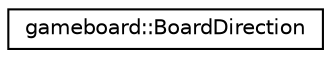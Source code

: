 digraph "Graphical Class Hierarchy"
{
 // LATEX_PDF_SIZE
  edge [fontname="Helvetica",fontsize="10",labelfontname="Helvetica",labelfontsize="10"];
  node [fontname="Helvetica",fontsize="10",shape=record];
  rankdir="LR";
  Node0 [label="gameboard::BoardDirection",height=0.2,width=0.4,color="black", fillcolor="white", style="filled",URL="$structgameboard_1_1BoardDirection.html",tooltip="Descirbes a direction on a gameboard::GameBoard.board_map_."];
}
